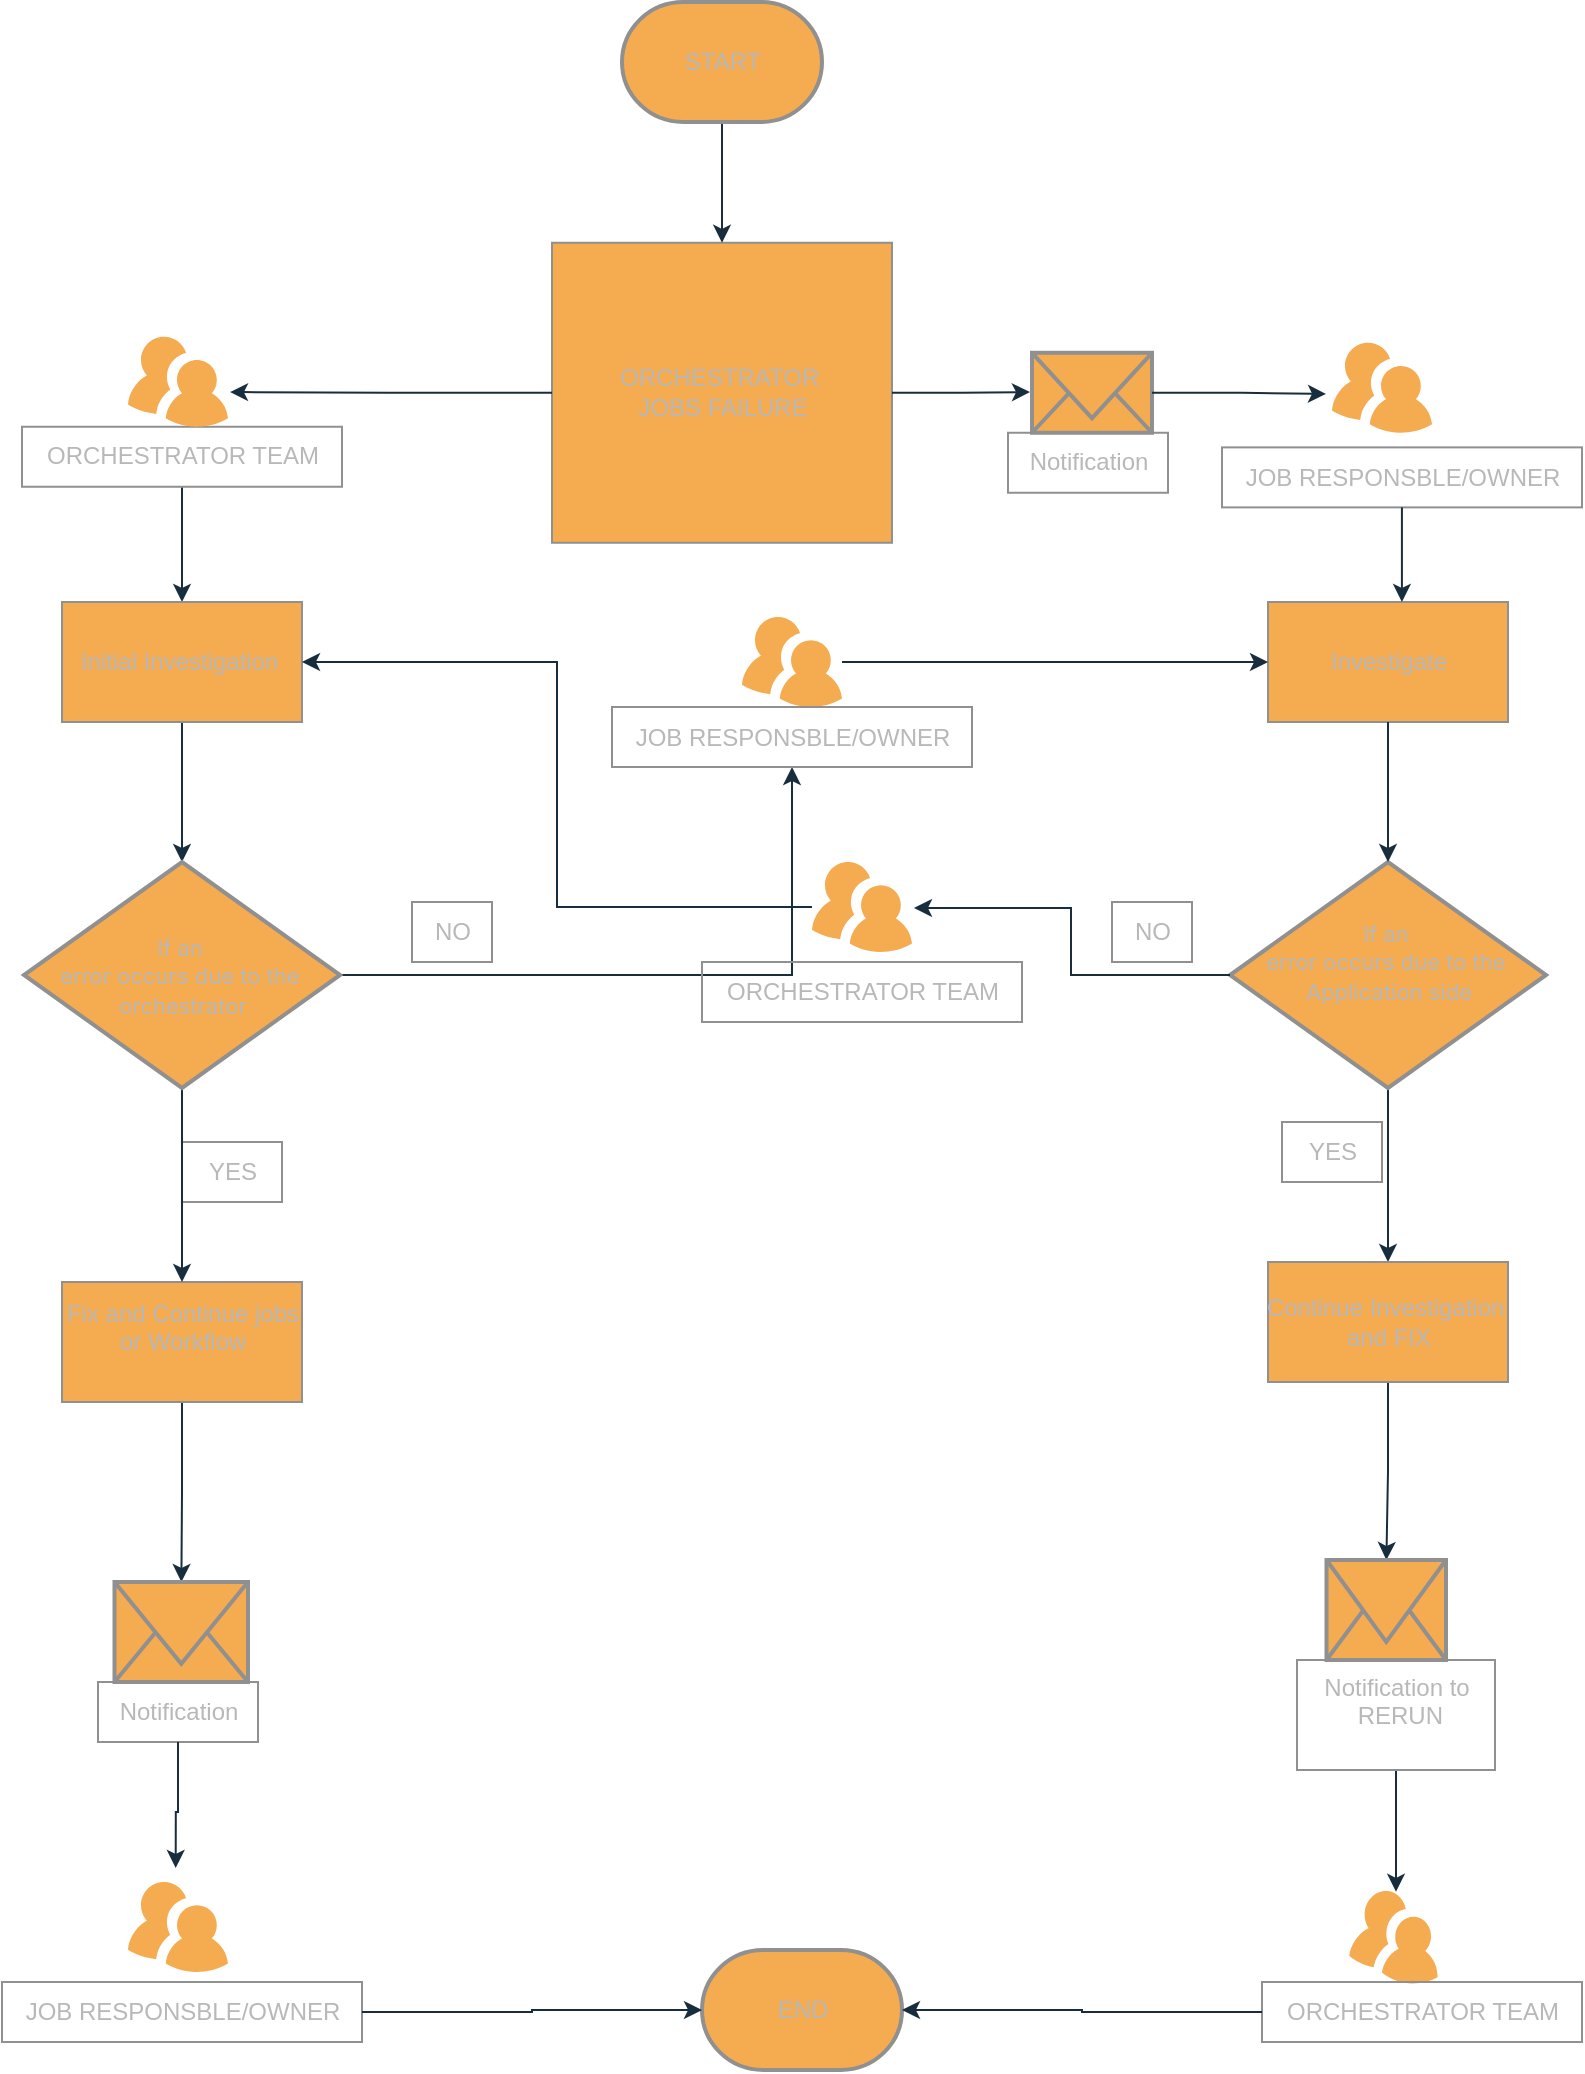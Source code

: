 <mxfile version="24.6.4" type="github">
  <diagram name="Page-1" id="cMy83h8WNgnhIQ3vXmyM">
    <mxGraphModel dx="2774" dy="2307" grid="1" gridSize="11" guides="1" tooltips="1" connect="1" arrows="1" fold="1" page="1" pageScale="1" pageWidth="827" pageHeight="1169" math="0" shadow="0">
      <root>
        <mxCell id="0" />
        <mxCell id="1" parent="0" />
        <mxCell id="ZKcJMb0Tg6pWipmbCn7S-13" value="ORCHESTRATOR&amp;nbsp;&lt;div&gt;JOBS FAILURE&lt;/div&gt;" style="rounded=0;html=1;labelBorderColor=none;fontColor=#B8B8B8;labelBackgroundColor=none;strokeColor=#909090;fillColor=#F5AB50;textShadow=0;" vertex="1" parent="1">
          <mxGeometry x="250" y="90.38" width="170" height="150" as="geometry" />
        </mxCell>
        <mxCell id="ZKcJMb0Tg6pWipmbCn7S-15" value="" style="html=1;verticalLabelPosition=bottom;align=center;labelBackgroundColor=none;verticalAlign=top;strokeWidth=2;strokeColor=#909090;shadow=0;dashed=0;shape=mxgraph.ios7.icons.mail;labelBorderColor=none;fontColor=#B8B8B8;rounded=0;fillColor=#F5AB50;textShadow=0;" vertex="1" parent="1">
          <mxGeometry x="490" y="145.39" width="60" height="39.99" as="geometry" />
        </mxCell>
        <mxCell id="ZKcJMb0Tg6pWipmbCn7S-18" value="" style="verticalLabelPosition=bottom;html=1;fillColor=#F5AB50;strokeColor=#909090;verticalAlign=top;pointerEvents=1;align=center;shape=mxgraph.cisco_safe.people_places_things_icons.icon9;labelBorderColor=none;fontColor=#B8B8B8;labelBackgroundColor=none;rounded=0;textShadow=0;" vertex="1" parent="1">
          <mxGeometry x="640" y="140.38" width="50" height="45" as="geometry" />
        </mxCell>
        <mxCell id="ZKcJMb0Tg6pWipmbCn7S-20" value="JOB RESPONSBLE/OWNER" style="text;html=1;align=center;verticalAlign=middle;resizable=0;points=[];autosize=1;strokeColor=#909090;fillColor=none;labelBorderColor=none;fontColor=#B8B8B8;labelBackgroundColor=none;rounded=0;textShadow=0;" vertex="1" parent="1">
          <mxGeometry x="585" y="192.69" width="180" height="30" as="geometry" />
        </mxCell>
        <mxCell id="ZKcJMb0Tg6pWipmbCn7S-69" style="edgeStyle=orthogonalEdgeStyle;rounded=0;orthogonalLoop=1;jettySize=auto;html=1;entryX=0.5;entryY=0;entryDx=0;entryDy=0;labelBorderColor=none;fontColor=#B8B8B8;labelBackgroundColor=none;strokeColor=#182E3E;textShadow=0;" edge="1" parent="1" source="ZKcJMb0Tg6pWipmbCn7S-21" target="ZKcJMb0Tg6pWipmbCn7S-67">
          <mxGeometry relative="1" as="geometry" />
        </mxCell>
        <mxCell id="ZKcJMb0Tg6pWipmbCn7S-21" value="ORCHESTRATOR TEAM" style="text;html=1;align=center;verticalAlign=middle;resizable=0;points=[];autosize=1;strokeColor=#909090;fillColor=none;container=1;labelBorderColor=none;fontColor=#B8B8B8;labelBackgroundColor=none;rounded=0;textShadow=0;" vertex="1" parent="1">
          <mxGeometry x="-15" y="182.38" width="160" height="30" as="geometry" />
        </mxCell>
        <mxCell id="ZKcJMb0Tg6pWipmbCn7S-26" value="YES" style="text;html=1;align=center;verticalAlign=middle;resizable=0;points=[];autosize=1;strokeColor=#909090;fillColor=none;labelBorderColor=none;fontColor=#B8B8B8;labelBackgroundColor=none;rounded=0;textShadow=0;" vertex="1" parent="1">
          <mxGeometry x="65" y="540" width="50" height="30" as="geometry" />
        </mxCell>
        <mxCell id="ZKcJMb0Tg6pWipmbCn7S-86" style="edgeStyle=orthogonalEdgeStyle;rounded=0;orthogonalLoop=1;jettySize=auto;html=1;labelBorderColor=none;fontColor=#B8B8B8;labelBackgroundColor=none;strokeColor=#182E3E;textShadow=0;" edge="1" parent="1" source="ZKcJMb0Tg6pWipmbCn7S-27" target="ZKcJMb0Tg6pWipmbCn7S-85">
          <mxGeometry relative="1" as="geometry" />
        </mxCell>
        <mxCell id="ZKcJMb0Tg6pWipmbCn7S-27" value="Fix and Continue jobs&lt;div&gt;or Workflow&lt;div&gt;&lt;br&gt;&lt;/div&gt;&lt;/div&gt;" style="rounded=0;html=1;labelBorderColor=none;fontColor=#B8B8B8;labelBackgroundColor=none;strokeColor=#909090;fillColor=#F5AB50;textShadow=0;" vertex="1" parent="1">
          <mxGeometry x="5" y="610" width="120" height="60" as="geometry" />
        </mxCell>
        <mxCell id="ZKcJMb0Tg6pWipmbCn7S-35" value="Investigate" style="rounded=0;html=1;labelBorderColor=none;fontColor=#B8B8B8;labelBackgroundColor=none;strokeColor=#909090;fillColor=#F5AB50;textShadow=0;" vertex="1" parent="1">
          <mxGeometry x="608" y="270" width="120" height="60" as="geometry" />
        </mxCell>
        <mxCell id="ZKcJMb0Tg6pWipmbCn7S-39" value="YES" style="text;html=1;align=center;verticalAlign=middle;resizable=0;points=[];autosize=1;strokeColor=#909090;fillColor=none;labelBorderColor=none;fontColor=#B8B8B8;labelBackgroundColor=none;rounded=0;textShadow=0;" vertex="1" parent="1">
          <mxGeometry x="615" y="530" width="50" height="30" as="geometry" />
        </mxCell>
        <mxCell id="ZKcJMb0Tg6pWipmbCn7S-60" style="edgeStyle=orthogonalEdgeStyle;rounded=0;orthogonalLoop=1;jettySize=auto;html=1;entryX=0.558;entryY=0;entryDx=0;entryDy=0;entryPerimeter=0;labelBorderColor=none;fontColor=#B8B8B8;labelBackgroundColor=none;strokeColor=#182E3E;textShadow=0;" edge="1" parent="1" source="ZKcJMb0Tg6pWipmbCn7S-20" target="ZKcJMb0Tg6pWipmbCn7S-35">
          <mxGeometry relative="1" as="geometry" />
        </mxCell>
        <mxCell id="ZKcJMb0Tg6pWipmbCn7S-62" style="edgeStyle=orthogonalEdgeStyle;rounded=0;orthogonalLoop=1;jettySize=auto;html=1;entryX=-0.017;entryY=0.49;entryDx=0;entryDy=0;entryPerimeter=0;labelBorderColor=none;fontColor=#B8B8B8;labelBackgroundColor=none;strokeColor=#182E3E;textShadow=0;" edge="1" parent="1" source="ZKcJMb0Tg6pWipmbCn7S-13" target="ZKcJMb0Tg6pWipmbCn7S-15">
          <mxGeometry relative="1" as="geometry" />
        </mxCell>
        <mxCell id="ZKcJMb0Tg6pWipmbCn7S-64" style="edgeStyle=orthogonalEdgeStyle;rounded=0;orthogonalLoop=1;jettySize=auto;html=1;entryX=-0.06;entryY=0.569;entryDx=0;entryDy=0;entryPerimeter=0;labelBorderColor=none;fontColor=#B8B8B8;labelBackgroundColor=none;strokeColor=#182E3E;textShadow=0;" edge="1" parent="1" source="ZKcJMb0Tg6pWipmbCn7S-15" target="ZKcJMb0Tg6pWipmbCn7S-18">
          <mxGeometry relative="1" as="geometry" />
        </mxCell>
        <mxCell id="ZKcJMb0Tg6pWipmbCn7S-65" value="" style="verticalLabelPosition=bottom;html=1;fillColor=#F5AB50;strokeColor=#909090;verticalAlign=top;pointerEvents=1;align=center;shape=mxgraph.cisco_safe.people_places_things_icons.icon9;labelBorderColor=none;fontColor=#B8B8B8;labelBackgroundColor=none;rounded=0;textShadow=0;" vertex="1" parent="1">
          <mxGeometry x="38" y="137.38" width="50" height="45" as="geometry" />
        </mxCell>
        <mxCell id="ZKcJMb0Tg6pWipmbCn7S-66" style="edgeStyle=orthogonalEdgeStyle;rounded=0;orthogonalLoop=1;jettySize=auto;html=1;entryX=1.02;entryY=0.614;entryDx=0;entryDy=0;entryPerimeter=0;labelBorderColor=none;fontColor=#B8B8B8;labelBackgroundColor=none;strokeColor=#182E3E;textShadow=0;" edge="1" parent="1" source="ZKcJMb0Tg6pWipmbCn7S-13" target="ZKcJMb0Tg6pWipmbCn7S-65">
          <mxGeometry relative="1" as="geometry" />
        </mxCell>
        <mxCell id="ZKcJMb0Tg6pWipmbCn7S-70" style="edgeStyle=orthogonalEdgeStyle;rounded=0;orthogonalLoop=1;jettySize=auto;html=1;labelBorderColor=none;fontColor=#B8B8B8;labelBackgroundColor=none;strokeColor=#182E3E;textShadow=0;" edge="1" parent="1" source="ZKcJMb0Tg6pWipmbCn7S-67" target="ZKcJMb0Tg6pWipmbCn7S-68">
          <mxGeometry relative="1" as="geometry" />
        </mxCell>
        <mxCell id="ZKcJMb0Tg6pWipmbCn7S-67" value="Initial Investigation&amp;nbsp;" style="rounded=0;html=1;labelBorderColor=none;fontColor=#B8B8B8;labelBackgroundColor=none;strokeColor=#909090;fillColor=#F5AB50;textShadow=0;" vertex="1" parent="1">
          <mxGeometry x="5" y="270" width="120" height="60" as="geometry" />
        </mxCell>
        <mxCell id="ZKcJMb0Tg6pWipmbCn7S-71" style="edgeStyle=orthogonalEdgeStyle;rounded=0;orthogonalLoop=1;jettySize=auto;html=1;entryX=0.5;entryY=0;entryDx=0;entryDy=0;labelBorderColor=none;fontColor=#B8B8B8;labelBackgroundColor=none;strokeColor=#182E3E;textShadow=0;" edge="1" parent="1" source="ZKcJMb0Tg6pWipmbCn7S-68" target="ZKcJMb0Tg6pWipmbCn7S-27">
          <mxGeometry relative="1" as="geometry" />
        </mxCell>
        <mxCell id="ZKcJMb0Tg6pWipmbCn7S-110" style="edgeStyle=orthogonalEdgeStyle;rounded=0;orthogonalLoop=1;jettySize=auto;html=1;labelBorderColor=none;fontColor=#B8B8B8;labelBackgroundColor=none;strokeColor=#182E3E;textShadow=0;" edge="1" parent="1" source="ZKcJMb0Tg6pWipmbCn7S-68" target="ZKcJMb0Tg6pWipmbCn7S-109">
          <mxGeometry relative="1" as="geometry" />
        </mxCell>
        <mxCell id="ZKcJMb0Tg6pWipmbCn7S-68" value="&lt;span style=&quot;font-family: -apple-system, Roboto, SegoeUI, &amp;quot;Segoe UI&amp;quot;, &amp;quot;Helvetica Neue&amp;quot;, Helvetica, &amp;quot;Microsoft YaHei&amp;quot;, &amp;quot;Meiryo UI&amp;quot;, Meiryo, &amp;quot;Arial Unicode MS&amp;quot;, sans-serif; text-align: start;&quot;&gt;&lt;font style=&quot;font-size: 11px;&quot;&gt;If an&amp;nbsp;&lt;/font&gt;&lt;/span&gt;&lt;div&gt;&lt;span style=&quot;font-family: -apple-system, Roboto, SegoeUI, &amp;quot;Segoe UI&amp;quot;, &amp;quot;Helvetica Neue&amp;quot;, Helvetica, &amp;quot;Microsoft YaHei&amp;quot;, &amp;quot;Meiryo UI&amp;quot;, Meiryo, &amp;quot;Arial Unicode MS&amp;quot;, sans-serif; text-align: start;&quot;&gt;&lt;font style=&quot;font-size: 11px;&quot;&gt;error occurs due to the&amp;nbsp;&lt;/font&gt;&lt;/span&gt;&lt;/div&gt;&lt;div&gt;&lt;span style=&quot;font-family: -apple-system, Roboto, SegoeUI, &amp;quot;Segoe UI&amp;quot;, &amp;quot;Helvetica Neue&amp;quot;, Helvetica, &amp;quot;Microsoft YaHei&amp;quot;, &amp;quot;Meiryo UI&amp;quot;, Meiryo, &amp;quot;Arial Unicode MS&amp;quot;, sans-serif; text-align: start;&quot;&gt;&lt;font style=&quot;font-size: 11px;&quot;&gt;orchestrator&lt;/font&gt;&lt;/span&gt;&lt;/div&gt;" style="strokeWidth=2;html=1;shape=mxgraph.flowchart.decision;direction=south;labelBorderColor=none;fontColor=#B8B8B8;labelBackgroundColor=none;strokeColor=#909090;rounded=0;fillColor=#F5AB50;textShadow=0;" vertex="1" parent="1">
          <mxGeometry x="-14" y="400" width="158" height="113" as="geometry" />
        </mxCell>
        <mxCell id="ZKcJMb0Tg6pWipmbCn7S-72" value="END" style="strokeWidth=2;html=1;shape=mxgraph.flowchart.terminator;labelBorderColor=none;fontColor=#B8B8B8;labelBackgroundColor=none;strokeColor=#909090;rounded=0;fillColor=#F5AB50;textShadow=0;" vertex="1" parent="1">
          <mxGeometry x="325" y="944" width="100" height="60" as="geometry" />
        </mxCell>
        <mxCell id="ZKcJMb0Tg6pWipmbCn7S-79" style="edgeStyle=orthogonalEdgeStyle;rounded=0;orthogonalLoop=1;jettySize=auto;html=1;exitX=1;exitY=0.5;exitDx=0;exitDy=0;exitPerimeter=0;entryX=0.5;entryY=0;entryDx=0;entryDy=0;labelBorderColor=none;fontColor=#B8B8B8;labelBackgroundColor=none;strokeColor=#182E3E;textShadow=0;" edge="1" parent="1" source="ZKcJMb0Tg6pWipmbCn7S-75" target="ZKcJMb0Tg6pWipmbCn7S-78">
          <mxGeometry relative="1" as="geometry" />
        </mxCell>
        <mxCell id="ZKcJMb0Tg6pWipmbCn7S-75" value="&lt;span style=&quot;font-family: -apple-system, Roboto, SegoeUI, &amp;quot;Segoe UI&amp;quot;, &amp;quot;Helvetica Neue&amp;quot;, Helvetica, &amp;quot;Microsoft YaHei&amp;quot;, &amp;quot;Meiryo UI&amp;quot;, Meiryo, &amp;quot;Arial Unicode MS&amp;quot;, sans-serif; text-align: start;&quot;&gt;&lt;font style=&quot;font-size: 11px;&quot;&gt;If an&amp;nbsp;&lt;/font&gt;&lt;/span&gt;&lt;div&gt;&lt;span style=&quot;font-family: -apple-system, Roboto, SegoeUI, &amp;quot;Segoe UI&amp;quot;, &amp;quot;Helvetica Neue&amp;quot;, Helvetica, &amp;quot;Microsoft YaHei&amp;quot;, &amp;quot;Meiryo UI&amp;quot;, Meiryo, &amp;quot;Arial Unicode MS&amp;quot;, sans-serif; text-align: start;&quot;&gt;&lt;font style=&quot;font-size: 11px;&quot;&gt;error occurs due to the&amp;nbsp;&lt;/font&gt;&lt;/span&gt;&lt;/div&gt;&lt;div&gt;&lt;span style=&quot;font-family: -apple-system, Roboto, SegoeUI, &amp;quot;Segoe UI&amp;quot;, &amp;quot;Helvetica Neue&amp;quot;, Helvetica, &amp;quot;Microsoft YaHei&amp;quot;, &amp;quot;Meiryo UI&amp;quot;, Meiryo, &amp;quot;Arial Unicode MS&amp;quot;, sans-serif; text-align: start;&quot;&gt;&lt;font style=&quot;font-size: 11px;&quot;&gt;Application side&lt;/font&gt;&lt;/span&gt;&lt;/div&gt;&lt;div&gt;&lt;span style=&quot;font-family: -apple-system, Roboto, SegoeUI, &amp;quot;Segoe UI&amp;quot;, &amp;quot;Helvetica Neue&amp;quot;, Helvetica, &amp;quot;Microsoft YaHei&amp;quot;, &amp;quot;Meiryo UI&amp;quot;, Meiryo, &amp;quot;Arial Unicode MS&amp;quot;, sans-serif; text-align: start;&quot;&gt;&lt;font style=&quot;font-size: 11px;&quot;&gt;&lt;br&gt;&lt;/font&gt;&lt;/span&gt;&lt;/div&gt;" style="strokeWidth=2;html=1;shape=mxgraph.flowchart.decision;direction=south;labelBorderColor=none;fontColor=#B8B8B8;labelBackgroundColor=none;strokeColor=#909090;rounded=0;fillColor=#F5AB50;textShadow=0;" vertex="1" parent="1">
          <mxGeometry x="589" y="400" width="158" height="113" as="geometry" />
        </mxCell>
        <mxCell id="ZKcJMb0Tg6pWipmbCn7S-77" style="edgeStyle=orthogonalEdgeStyle;rounded=0;orthogonalLoop=1;jettySize=auto;html=1;entryX=0;entryY=0.5;entryDx=0;entryDy=0;entryPerimeter=0;labelBorderColor=none;fontColor=#B8B8B8;labelBackgroundColor=none;strokeColor=#182E3E;textShadow=0;" edge="1" parent="1" source="ZKcJMb0Tg6pWipmbCn7S-35" target="ZKcJMb0Tg6pWipmbCn7S-75">
          <mxGeometry relative="1" as="geometry" />
        </mxCell>
        <mxCell id="ZKcJMb0Tg6pWipmbCn7S-130" style="edgeStyle=orthogonalEdgeStyle;rounded=0;orthogonalLoop=1;jettySize=auto;html=1;exitX=0.5;exitY=1;exitDx=0;exitDy=0;labelBackgroundColor=none;fontColor=#B8B8B8;strokeColor=#182E3E;labelBorderColor=none;textShadow=0;" edge="1" parent="1" source="ZKcJMb0Tg6pWipmbCn7S-78" target="ZKcJMb0Tg6pWipmbCn7S-118">
          <mxGeometry relative="1" as="geometry" />
        </mxCell>
        <mxCell id="ZKcJMb0Tg6pWipmbCn7S-78" value="Continue Investigation&amp;nbsp;&lt;div&gt;and FIX&lt;/div&gt;" style="rounded=0;html=1;labelBorderColor=none;fontColor=#B8B8B8;labelBackgroundColor=none;strokeColor=#909090;fillColor=#F5AB50;textShadow=0;" vertex="1" parent="1">
          <mxGeometry x="608" y="600" width="120" height="60" as="geometry" />
        </mxCell>
        <mxCell id="ZKcJMb0Tg6pWipmbCn7S-81" value="Notification" style="text;html=1;align=center;verticalAlign=middle;resizable=0;points=[];autosize=1;strokeColor=#909090;fillColor=none;labelBorderColor=none;fontColor=#B8B8B8;labelBackgroundColor=none;rounded=0;textShadow=0;" vertex="1" parent="1">
          <mxGeometry x="478" y="185.38" width="80" height="30" as="geometry" />
        </mxCell>
        <mxCell id="ZKcJMb0Tg6pWipmbCn7S-85" value="" style="html=1;verticalLabelPosition=bottom;align=center;labelBackgroundColor=none;verticalAlign=top;strokeWidth=2;strokeColor=#909090;shadow=0;dashed=0;shape=mxgraph.ios7.icons.mail;labelBorderColor=none;fontColor=#B8B8B8;rounded=0;fillColor=#F5AB50;textShadow=0;" vertex="1" parent="1">
          <mxGeometry x="31.25" y="760" width="66.75" height="50" as="geometry" />
        </mxCell>
        <mxCell id="ZKcJMb0Tg6pWipmbCn7S-87" value="" style="verticalLabelPosition=bottom;html=1;fillColor=#F5AB50;strokeColor=#909090;verticalAlign=top;pointerEvents=1;align=center;shape=mxgraph.cisco_safe.people_places_things_icons.icon9;labelBorderColor=none;fontColor=#B8B8B8;labelBackgroundColor=none;rounded=0;textShadow=0;" vertex="1" parent="1">
          <mxGeometry x="38" y="910" width="50" height="45" as="geometry" />
        </mxCell>
        <mxCell id="ZKcJMb0Tg6pWipmbCn7S-89" value="JOB RESPONSBLE/OWNER" style="text;html=1;align=center;verticalAlign=middle;resizable=0;points=[];autosize=1;strokeColor=#909090;fillColor=none;labelBorderColor=none;fontColor=#B8B8B8;labelBackgroundColor=none;rounded=0;textShadow=0;" vertex="1" parent="1">
          <mxGeometry x="-25" y="960" width="180" height="30" as="geometry" />
        </mxCell>
        <mxCell id="ZKcJMb0Tg6pWipmbCn7S-94" style="edgeStyle=orthogonalEdgeStyle;rounded=0;orthogonalLoop=1;jettySize=auto;html=1;entryX=0;entryY=0.5;entryDx=0;entryDy=0;labelBorderColor=none;fontColor=#B8B8B8;labelBackgroundColor=none;strokeColor=#182E3E;textShadow=0;" edge="1" parent="1" source="ZKcJMb0Tg6pWipmbCn7S-91" target="ZKcJMb0Tg6pWipmbCn7S-35">
          <mxGeometry relative="1" as="geometry" />
        </mxCell>
        <mxCell id="ZKcJMb0Tg6pWipmbCn7S-91" value="" style="verticalLabelPosition=bottom;html=1;fillColor=#F5AB50;strokeColor=#909090;verticalAlign=top;pointerEvents=1;align=center;shape=mxgraph.cisco_safe.people_places_things_icons.icon9;labelBorderColor=none;fontColor=#B8B8B8;labelBackgroundColor=none;rounded=0;textShadow=0;" vertex="1" parent="1">
          <mxGeometry x="345" y="277.5" width="50" height="45" as="geometry" />
        </mxCell>
        <mxCell id="ZKcJMb0Tg6pWipmbCn7S-93" value="NO" style="text;html=1;align=center;verticalAlign=middle;resizable=0;points=[];autosize=1;strokeColor=#909090;fillColor=none;labelBorderColor=none;fontColor=#B8B8B8;labelBackgroundColor=none;rounded=0;textShadow=0;" vertex="1" parent="1">
          <mxGeometry x="180" y="420" width="40" height="30" as="geometry" />
        </mxCell>
        <mxCell id="ZKcJMb0Tg6pWipmbCn7S-108" style="edgeStyle=orthogonalEdgeStyle;rounded=0;orthogonalLoop=1;jettySize=auto;html=1;entryX=1;entryY=0.5;entryDx=0;entryDy=0;labelBorderColor=none;fontColor=#B8B8B8;labelBackgroundColor=none;strokeColor=#182E3E;textShadow=0;" edge="1" parent="1" source="ZKcJMb0Tg6pWipmbCn7S-106" target="ZKcJMb0Tg6pWipmbCn7S-67">
          <mxGeometry relative="1" as="geometry" />
        </mxCell>
        <mxCell id="ZKcJMb0Tg6pWipmbCn7S-106" value="" style="verticalLabelPosition=bottom;html=1;fillColor=#F5AB50;strokeColor=#909090;verticalAlign=top;pointerEvents=1;align=center;shape=mxgraph.cisco_safe.people_places_things_icons.icon9;labelBorderColor=none;fontColor=#B8B8B8;labelBackgroundColor=none;rounded=0;textShadow=0;" vertex="1" parent="1">
          <mxGeometry x="380" y="400" width="50" height="45" as="geometry" />
        </mxCell>
        <mxCell id="ZKcJMb0Tg6pWipmbCn7S-107" style="edgeStyle=orthogonalEdgeStyle;rounded=0;orthogonalLoop=1;jettySize=auto;html=1;exitX=0.5;exitY=1;exitDx=0;exitDy=0;exitPerimeter=0;entryX=1.02;entryY=0.511;entryDx=0;entryDy=0;entryPerimeter=0;labelBorderColor=none;fontColor=#B8B8B8;labelBackgroundColor=none;strokeColor=#182E3E;textShadow=0;" edge="1" parent="1" source="ZKcJMb0Tg6pWipmbCn7S-75" target="ZKcJMb0Tg6pWipmbCn7S-106">
          <mxGeometry relative="1" as="geometry" />
        </mxCell>
        <mxCell id="ZKcJMb0Tg6pWipmbCn7S-109" value="JOB RESPONSBLE/OWNER" style="text;html=1;align=center;verticalAlign=middle;resizable=0;points=[];autosize=1;strokeColor=#909090;fillColor=none;labelBorderColor=none;fontColor=#B8B8B8;labelBackgroundColor=none;rounded=0;textShadow=0;" vertex="1" parent="1">
          <mxGeometry x="280" y="322.5" width="180" height="30" as="geometry" />
        </mxCell>
        <mxCell id="ZKcJMb0Tg6pWipmbCn7S-111" value="ORCHESTRATOR TEAM" style="text;html=1;align=center;verticalAlign=middle;resizable=0;points=[];autosize=1;strokeColor=#909090;fillColor=none;labelBorderColor=none;fontColor=#B8B8B8;labelBackgroundColor=none;rounded=0;textShadow=0;" vertex="1" parent="1">
          <mxGeometry x="325" y="450" width="160" height="30" as="geometry" />
        </mxCell>
        <mxCell id="ZKcJMb0Tg6pWipmbCn7S-112" value="NO" style="text;html=1;align=center;verticalAlign=middle;resizable=0;points=[];autosize=1;strokeColor=#909090;fillColor=none;labelBorderColor=none;fontColor=#B8B8B8;labelBackgroundColor=none;rounded=0;textShadow=0;" vertex="1" parent="1">
          <mxGeometry x="530" y="420" width="40" height="30" as="geometry" />
        </mxCell>
        <mxCell id="ZKcJMb0Tg6pWipmbCn7S-118" value="" style="html=1;verticalLabelPosition=bottom;align=center;labelBackgroundColor=none;verticalAlign=top;strokeWidth=2;strokeColor=#909090;shadow=0;dashed=0;shape=mxgraph.ios7.icons.mail;labelBorderColor=none;fontColor=#B8B8B8;rounded=0;fillColor=#F5AB50;textShadow=0;" vertex="1" parent="1">
          <mxGeometry x="637.25" y="749" width="59.75" height="50" as="geometry" />
        </mxCell>
        <mxCell id="ZKcJMb0Tg6pWipmbCn7S-125" style="edgeStyle=orthogonalEdgeStyle;rounded=0;orthogonalLoop=1;jettySize=auto;html=1;labelBorderColor=none;fontColor=#B8B8B8;labelBackgroundColor=none;strokeColor=#182E3E;textShadow=0;" edge="1" parent="1" source="ZKcJMb0Tg6pWipmbCn7S-121" target="ZKcJMb0Tg6pWipmbCn7S-123">
          <mxGeometry relative="1" as="geometry" />
        </mxCell>
        <mxCell id="ZKcJMb0Tg6pWipmbCn7S-121" value="Notification to&lt;div&gt;&amp;nbsp;RERUN&lt;div&gt;&lt;br&gt;&lt;/div&gt;&lt;/div&gt;" style="text;html=1;align=center;verticalAlign=middle;resizable=0;points=[];autosize=1;strokeColor=#909090;fillColor=none;labelBorderColor=none;fontColor=#B8B8B8;labelBackgroundColor=none;rounded=0;textShadow=0;" vertex="1" parent="1">
          <mxGeometry x="622.5" y="799" width="99" height="55" as="geometry" />
        </mxCell>
        <mxCell id="ZKcJMb0Tg6pWipmbCn7S-123" value="" style="verticalLabelPosition=bottom;html=1;fillColor=#F5AB50;strokeColor=#909090;verticalAlign=top;pointerEvents=1;align=center;shape=mxgraph.cisco_safe.people_places_things_icons.icon9;rotation=5;labelBorderColor=none;fontColor=#B8B8B8;labelBackgroundColor=none;rounded=0;textShadow=0;" vertex="1" parent="1">
          <mxGeometry x="649.5" y="915" width="45" height="45" as="geometry" />
        </mxCell>
        <mxCell id="ZKcJMb0Tg6pWipmbCn7S-126" value="ORCHESTRATOR TEAM" style="text;html=1;align=center;verticalAlign=middle;resizable=0;points=[];autosize=1;strokeColor=#909090;fillColor=none;container=1;labelBorderColor=none;fontColor=#B8B8B8;labelBackgroundColor=none;rounded=0;textShadow=0;" vertex="1" parent="1">
          <mxGeometry x="605" y="960" width="160" height="30" as="geometry" />
        </mxCell>
        <mxCell id="ZKcJMb0Tg6pWipmbCn7S-131" style="edgeStyle=orthogonalEdgeStyle;rounded=0;orthogonalLoop=1;jettySize=auto;html=1;entryX=0;entryY=0.5;entryDx=0;entryDy=0;entryPerimeter=0;labelBackgroundColor=none;fontColor=#B8B8B8;strokeColor=#182E3E;labelBorderColor=none;textShadow=0;" edge="1" parent="1" source="ZKcJMb0Tg6pWipmbCn7S-89" target="ZKcJMb0Tg6pWipmbCn7S-72">
          <mxGeometry relative="1" as="geometry" />
        </mxCell>
        <mxCell id="ZKcJMb0Tg6pWipmbCn7S-132" style="edgeStyle=orthogonalEdgeStyle;rounded=0;orthogonalLoop=1;jettySize=auto;html=1;entryX=1;entryY=0.5;entryDx=0;entryDy=0;entryPerimeter=0;labelBackgroundColor=none;fontColor=#B8B8B8;strokeColor=#182E3E;labelBorderColor=none;textShadow=0;" edge="1" parent="1" source="ZKcJMb0Tg6pWipmbCn7S-126" target="ZKcJMb0Tg6pWipmbCn7S-72">
          <mxGeometry relative="1" as="geometry" />
        </mxCell>
        <mxCell id="ZKcJMb0Tg6pWipmbCn7S-134" style="edgeStyle=orthogonalEdgeStyle;rounded=0;orthogonalLoop=1;jettySize=auto;html=1;exitX=0.5;exitY=1;exitDx=0;exitDy=0;exitPerimeter=0;entryX=0.5;entryY=0;entryDx=0;entryDy=0;labelBackgroundColor=none;fontColor=#B8B8B8;strokeColor=#182E3E;labelBorderColor=none;textShadow=0;" edge="1" parent="1" source="ZKcJMb0Tg6pWipmbCn7S-133" target="ZKcJMb0Tg6pWipmbCn7S-13">
          <mxGeometry relative="1" as="geometry" />
        </mxCell>
        <mxCell id="ZKcJMb0Tg6pWipmbCn7S-133" value="START" style="strokeWidth=2;html=1;shape=mxgraph.flowchart.terminator;labelBorderColor=none;fontColor=#B8B8B8;labelBackgroundColor=none;strokeColor=#909090;rounded=0;fillColor=#F5AB50;textShadow=0;" vertex="1" parent="1">
          <mxGeometry x="285" y="-30" width="100" height="60" as="geometry" />
        </mxCell>
        <mxCell id="ZKcJMb0Tg6pWipmbCn7S-135" value="&lt;div&gt;Notification&lt;/div&gt;" style="text;html=1;align=center;verticalAlign=middle;resizable=0;points=[];autosize=1;strokeColor=#909090;fillColor=none;labelBorderColor=none;fontColor=#B8B8B8;labelBackgroundColor=none;rounded=0;textShadow=0;" vertex="1" parent="1">
          <mxGeometry x="23" y="810" width="80" height="30" as="geometry" />
        </mxCell>
        <mxCell id="ZKcJMb0Tg6pWipmbCn7S-138" style="edgeStyle=orthogonalEdgeStyle;rounded=0;orthogonalLoop=1;jettySize=auto;html=1;entryX=0.477;entryY=-0.156;entryDx=0;entryDy=0;entryPerimeter=0;labelBackgroundColor=none;fontColor=#B8B8B8;strokeColor=#182E3E;labelBorderColor=none;textShadow=0;" edge="1" parent="1" source="ZKcJMb0Tg6pWipmbCn7S-135" target="ZKcJMb0Tg6pWipmbCn7S-87">
          <mxGeometry relative="1" as="geometry" />
        </mxCell>
      </root>
    </mxGraphModel>
  </diagram>
</mxfile>
